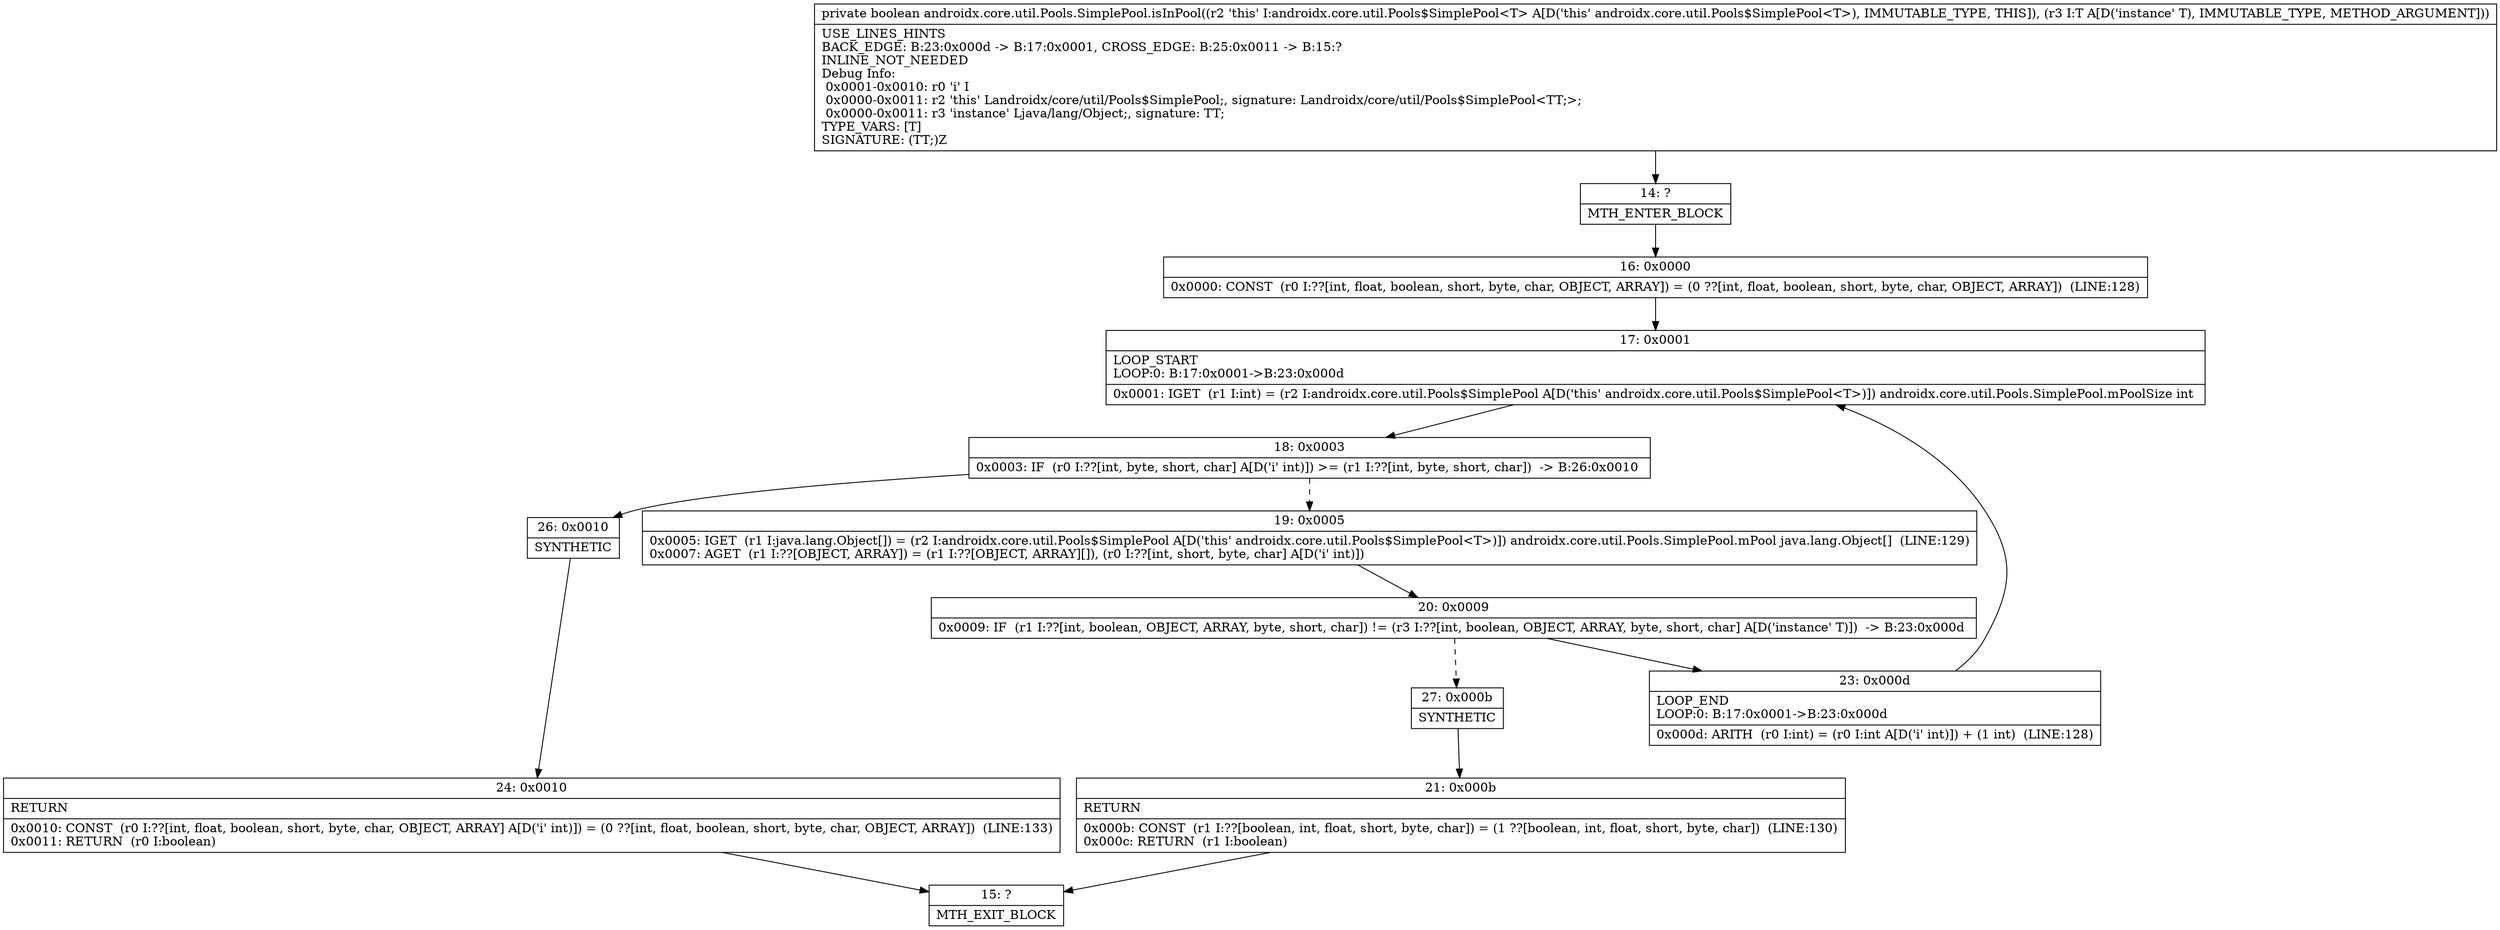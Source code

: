 digraph "CFG forandroidx.core.util.Pools.SimplePool.isInPool(Ljava\/lang\/Object;)Z" {
Node_14 [shape=record,label="{14\:\ ?|MTH_ENTER_BLOCK\l}"];
Node_16 [shape=record,label="{16\:\ 0x0000|0x0000: CONST  (r0 I:??[int, float, boolean, short, byte, char, OBJECT, ARRAY]) = (0 ??[int, float, boolean, short, byte, char, OBJECT, ARRAY])  (LINE:128)\l}"];
Node_17 [shape=record,label="{17\:\ 0x0001|LOOP_START\lLOOP:0: B:17:0x0001\-\>B:23:0x000d\l|0x0001: IGET  (r1 I:int) = (r2 I:androidx.core.util.Pools$SimplePool A[D('this' androidx.core.util.Pools$SimplePool\<T\>)]) androidx.core.util.Pools.SimplePool.mPoolSize int \l}"];
Node_18 [shape=record,label="{18\:\ 0x0003|0x0003: IF  (r0 I:??[int, byte, short, char] A[D('i' int)]) \>= (r1 I:??[int, byte, short, char])  \-\> B:26:0x0010 \l}"];
Node_19 [shape=record,label="{19\:\ 0x0005|0x0005: IGET  (r1 I:java.lang.Object[]) = (r2 I:androidx.core.util.Pools$SimplePool A[D('this' androidx.core.util.Pools$SimplePool\<T\>)]) androidx.core.util.Pools.SimplePool.mPool java.lang.Object[]  (LINE:129)\l0x0007: AGET  (r1 I:??[OBJECT, ARRAY]) = (r1 I:??[OBJECT, ARRAY][]), (r0 I:??[int, short, byte, char] A[D('i' int)]) \l}"];
Node_20 [shape=record,label="{20\:\ 0x0009|0x0009: IF  (r1 I:??[int, boolean, OBJECT, ARRAY, byte, short, char]) != (r3 I:??[int, boolean, OBJECT, ARRAY, byte, short, char] A[D('instance' T)])  \-\> B:23:0x000d \l}"];
Node_23 [shape=record,label="{23\:\ 0x000d|LOOP_END\lLOOP:0: B:17:0x0001\-\>B:23:0x000d\l|0x000d: ARITH  (r0 I:int) = (r0 I:int A[D('i' int)]) + (1 int)  (LINE:128)\l}"];
Node_27 [shape=record,label="{27\:\ 0x000b|SYNTHETIC\l}"];
Node_21 [shape=record,label="{21\:\ 0x000b|RETURN\l|0x000b: CONST  (r1 I:??[boolean, int, float, short, byte, char]) = (1 ??[boolean, int, float, short, byte, char])  (LINE:130)\l0x000c: RETURN  (r1 I:boolean) \l}"];
Node_15 [shape=record,label="{15\:\ ?|MTH_EXIT_BLOCK\l}"];
Node_26 [shape=record,label="{26\:\ 0x0010|SYNTHETIC\l}"];
Node_24 [shape=record,label="{24\:\ 0x0010|RETURN\l|0x0010: CONST  (r0 I:??[int, float, boolean, short, byte, char, OBJECT, ARRAY] A[D('i' int)]) = (0 ??[int, float, boolean, short, byte, char, OBJECT, ARRAY])  (LINE:133)\l0x0011: RETURN  (r0 I:boolean) \l}"];
MethodNode[shape=record,label="{private boolean androidx.core.util.Pools.SimplePool.isInPool((r2 'this' I:androidx.core.util.Pools$SimplePool\<T\> A[D('this' androidx.core.util.Pools$SimplePool\<T\>), IMMUTABLE_TYPE, THIS]), (r3 I:T A[D('instance' T), IMMUTABLE_TYPE, METHOD_ARGUMENT]))  | USE_LINES_HINTS\lBACK_EDGE: B:23:0x000d \-\> B:17:0x0001, CROSS_EDGE: B:25:0x0011 \-\> B:15:?\lINLINE_NOT_NEEDED\lDebug Info:\l  0x0001\-0x0010: r0 'i' I\l  0x0000\-0x0011: r2 'this' Landroidx\/core\/util\/Pools$SimplePool;, signature: Landroidx\/core\/util\/Pools$SimplePool\<TT;\>;\l  0x0000\-0x0011: r3 'instance' Ljava\/lang\/Object;, signature: TT;\lTYPE_VARS: [T]\lSIGNATURE: (TT;)Z\l}"];
MethodNode -> Node_14;Node_14 -> Node_16;
Node_16 -> Node_17;
Node_17 -> Node_18;
Node_18 -> Node_19[style=dashed];
Node_18 -> Node_26;
Node_19 -> Node_20;
Node_20 -> Node_23;
Node_20 -> Node_27[style=dashed];
Node_23 -> Node_17;
Node_27 -> Node_21;
Node_21 -> Node_15;
Node_26 -> Node_24;
Node_24 -> Node_15;
}

